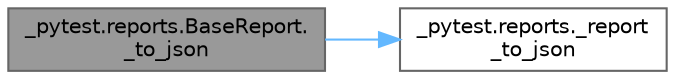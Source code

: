 digraph "_pytest.reports.BaseReport._to_json"
{
 // LATEX_PDF_SIZE
  bgcolor="transparent";
  edge [fontname=Helvetica,fontsize=10,labelfontname=Helvetica,labelfontsize=10];
  node [fontname=Helvetica,fontsize=10,shape=box,height=0.2,width=0.4];
  rankdir="LR";
  Node1 [id="Node000001",label="_pytest.reports.BaseReport.\l_to_json",height=0.2,width=0.4,color="gray40", fillcolor="grey60", style="filled", fontcolor="black",tooltip=" "];
  Node1 -> Node2 [id="edge1_Node000001_Node000002",color="steelblue1",style="solid",tooltip=" "];
  Node2 [id="Node000002",label="_pytest.reports._report\l_to_json",height=0.2,width=0.4,color="grey40", fillcolor="white", style="filled",URL="$namespace__pytest_1_1reports.html#ab7c7f03c929ce735c5174b80b067a21d",tooltip=" "];
}

